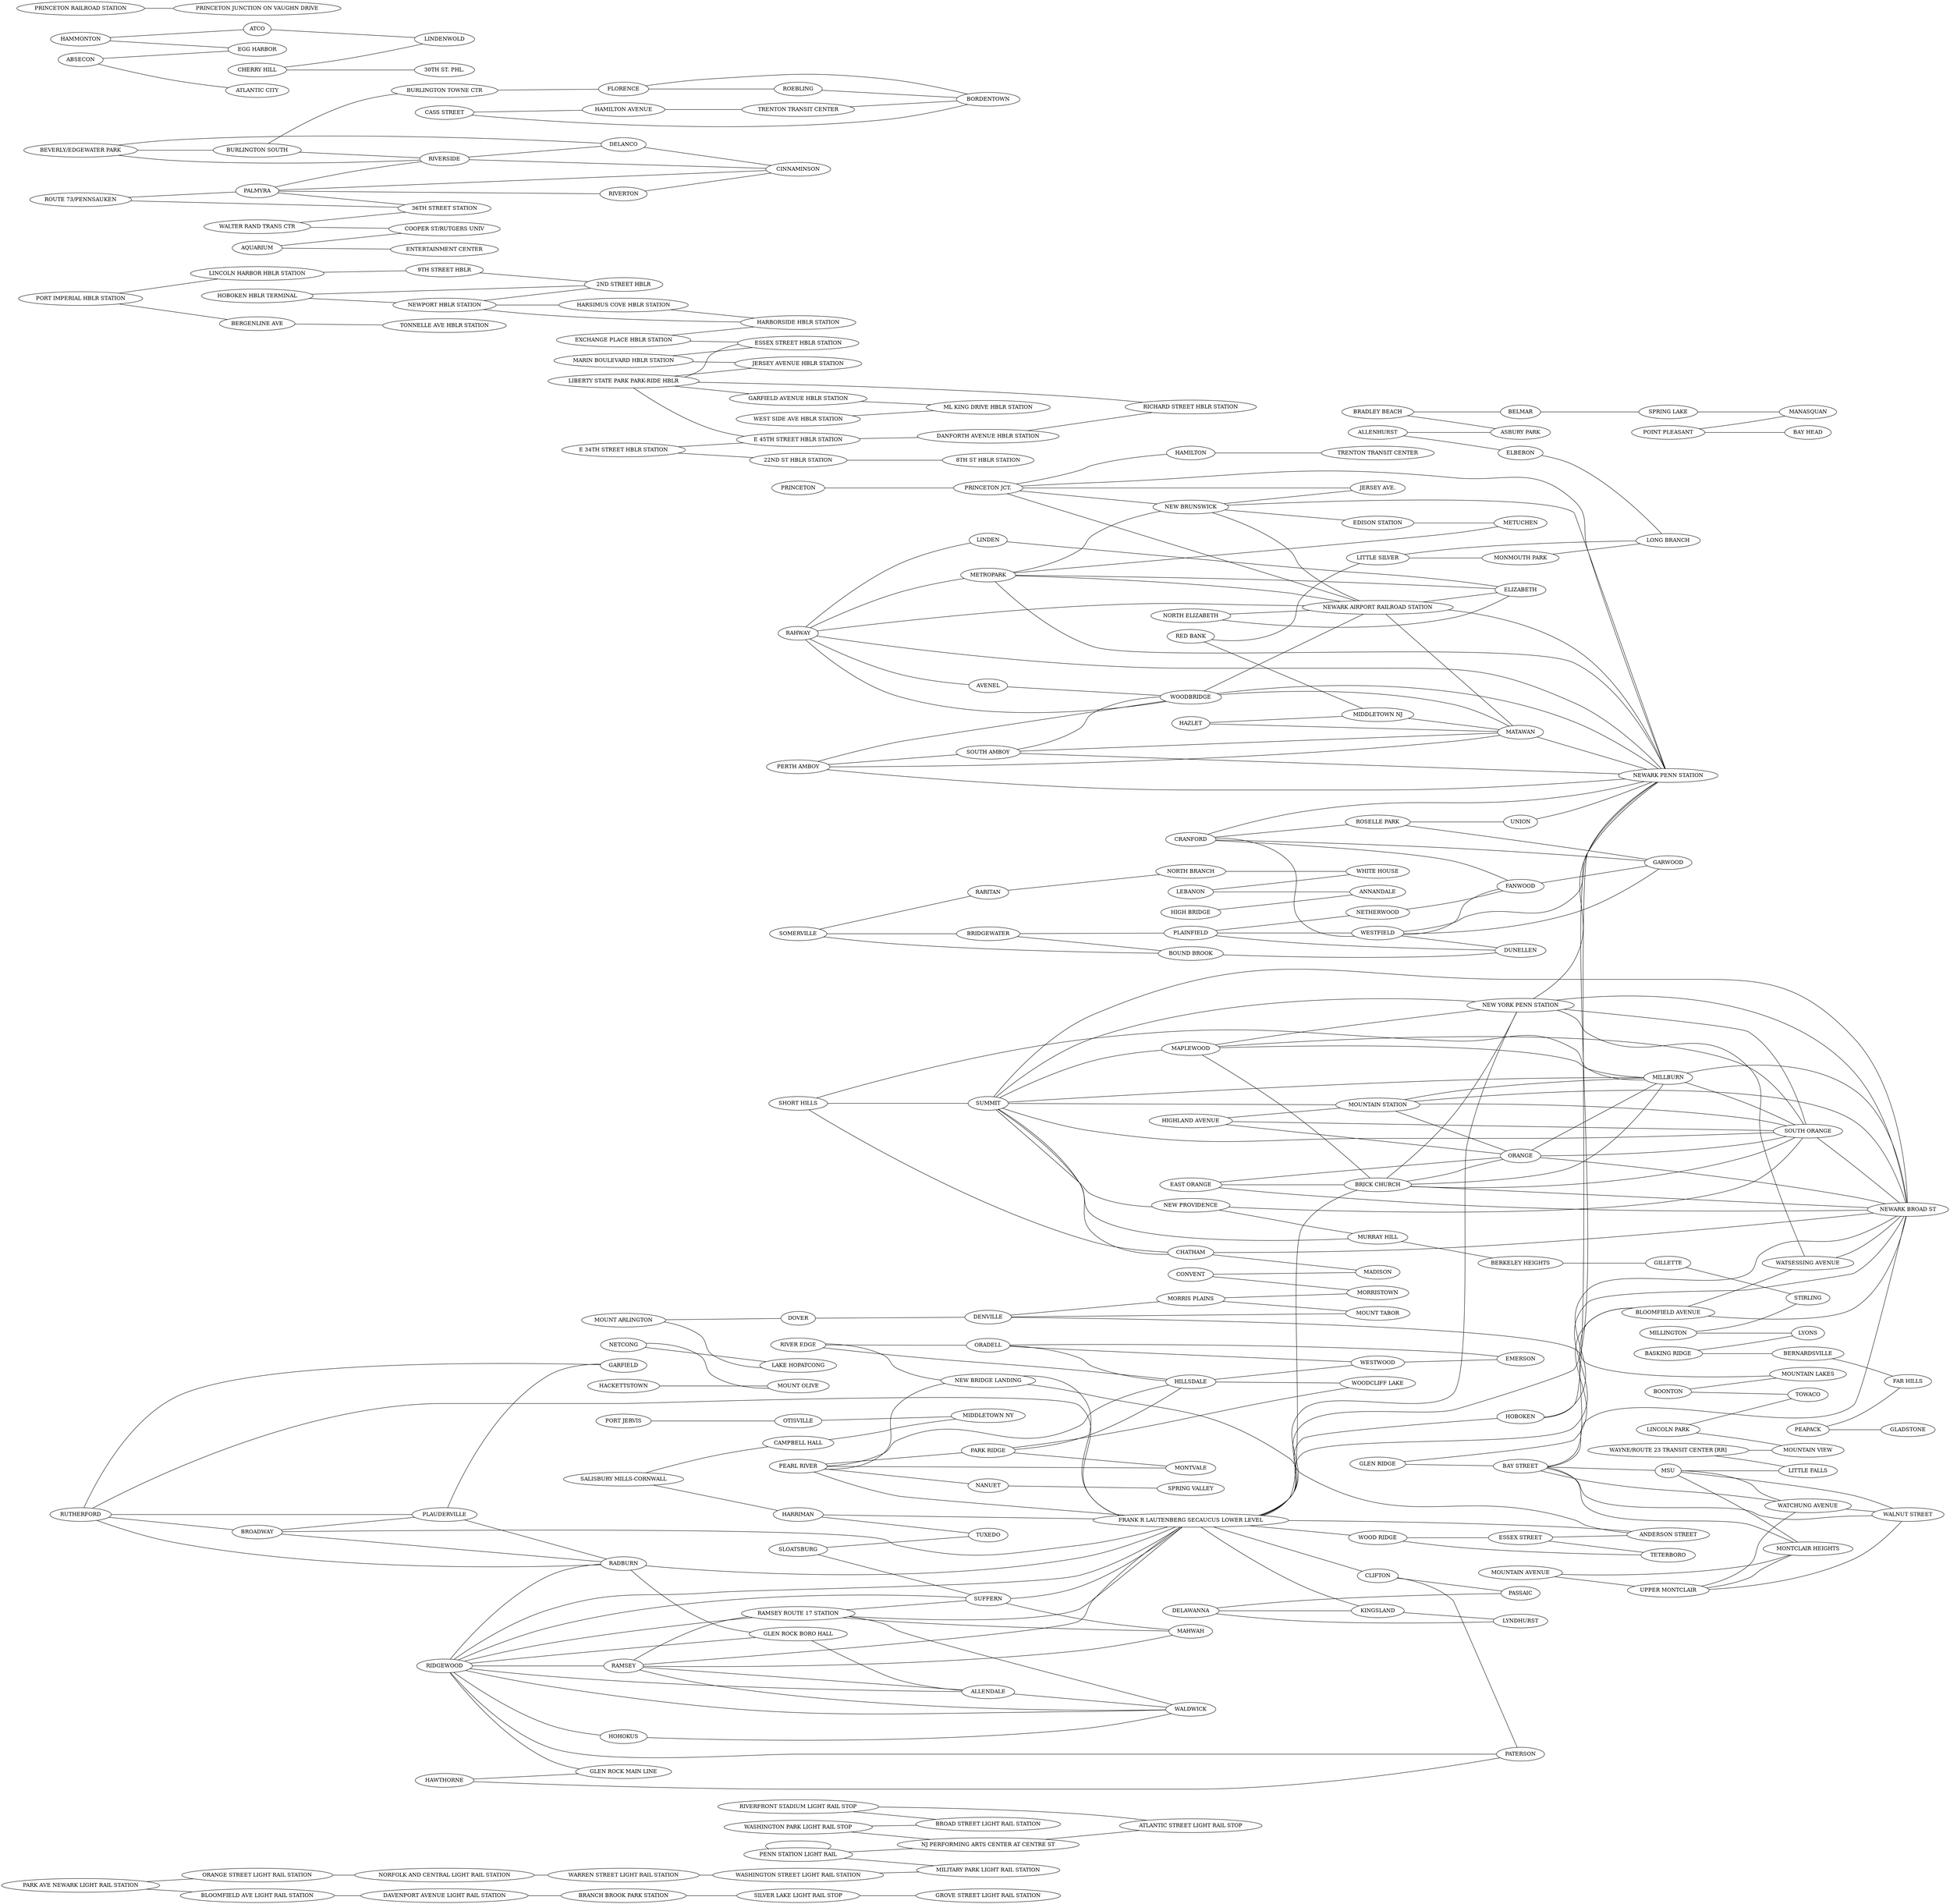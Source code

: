 graph
		"unix" {
			rankdir=LR;
	42545 [label="PENN STATION LIGHT RAIL"];
39134 [label="NJ PERFORMING ARTS CENTER AT CENTRE ST"];
42545--39134
42545 [label="PENN STATION LIGHT RAIL"];
42545 [label="PENN STATION LIGHT RAIL"];
42545--42545
42545 [label="PENN STATION LIGHT RAIL"];
6900 [label="MILITARY PARK LIGHT RAIL STATION"];
42545--6900
39472 [label="MOUNT ARLINGTON"];
35 [label="DOVER"];
39472--35
39472 [label="MOUNT ARLINGTON"];
67 [label="LAKE HOPATCONG"];
39472--67
6966 [label="PARK AVE NEWARK LIGHT RAIL STATION"];
14984 [label="BLOOMFIELD AVE LIGHT RAIL STATION"];
6966--14984
6966 [label="PARK AVE NEWARK LIGHT RAIL STATION"];
14986 [label="ORANGE STREET LIGHT RAIL STATION"];
6966--14986
132 [label="RIVER EDGE"];
62 [label="HILLSDALE"];
132--62
132 [label="RIVER EDGE"];
111 [label="ORADELL"];
132--111
132 [label="RIVER EDGE"];
110 [label="NEW BRIDGE LANDING"];
132--110
131 [label="RIDGEWOOD"];
151 [label="WALDWICK"];
131--151
131 [label="RIDGEWOOD"];
144 [label="SUFFERN"];
131--144
131 [label="RIDGEWOOD"];
51 [label="GLEN ROCK BORO HALL"];
131--51
131 [label="RIDGEWOOD"];
3 [label="ALLENDALE"];
131--3
131 [label="RIDGEWOOD"];
38417 [label="RAMSEY ROUTE 17 STATION"];
131--38417
131 [label="RIDGEWOOD"];
52 [label="GLEN ROCK MAIN LINE"];
131--52
131 [label="RIDGEWOOD"];
38174 [label="FRANK R LAUTENBERG SECAUCUS LOWER LEVEL"];
131--38174
131 [label="RIDGEWOOD"];
116 [label="PATERSON"];
131--116
131 [label="RIDGEWOOD"];
64 [label="HOHOKUS"];
131--64
131 [label="RIDGEWOOD"];
126 [label="RADBURN"];
131--126
131 [label="RIDGEWOOD"];
128 [label="RAMSEY"];
131--128
130 [label="RED BANK"];
73 [label="LITTLE SILVER"];
130--73
130 [label="RED BANK"];
85 [label="MIDDLETOWN NJ"];
130--85
137 [label="SLOATSBURG"];
144 [label="SUFFERN"];
137--144
137 [label="SLOATSBURG"];
149 [label="TUXEDO"];
137--149
136 [label="SHORT HILLS"];
27 [label="CHATHAM"];
136--27
136 [label="SHORT HILLS"];
87 [label="MILLBURN"];
136--87
136 [label="SHORT HILLS"];
145 [label="SUMMIT"];
136--145
135 [label="SALISBURY MILLS-CORNWALL"];
57 [label="HARRIMAN"];
135--57
135 [label="SALISBURY MILLS-CORNWALL"];
26 [label="CAMPBELL HALL"];
135--26
134 [label="RUTHERFORD"];
46 [label="GARFIELD"];
134--46
134 [label="RUTHERFORD"];
121 [label="PLAUDERVILLE"];
134--121
134 [label="RUTHERFORD"];
38174 [label="FRANK R LAUTENBERG SECAUCUS LOWER LEVEL"];
134--38174
134 [label="RUTHERFORD"];
126 [label="RADBURN"];
134--126
134 [label="RUTHERFORD"];
25 [label="BROADWAY"];
134--25
39348 [label="HOBOKEN HBLR TERMINAL"];
37378 [label="NEWPORT HBLR STATION"];
39348--37378
39348 [label="HOBOKEN HBLR TERMINAL"];
38441 [label="2ND STREET HBLR"];
39348--38441
138 [label="SOMERVILLE"];
24 [label="BRIDGEWATER"];
138--24
138 [label="SOMERVILLE"];
129 [label="RARITAN"];
138--129
138 [label="SOMERVILLE"];
21 [label="BOUND BROOK"];
138--21
24 [label="BRIDGEWATER"];
120 [label="PLAINFIELD"];
24--120
24 [label="BRIDGEWATER"];
21 [label="BOUND BROOK"];
24--21
25 [label="BROADWAY"];
121 [label="PLAUDERVILLE"];
25--121
25 [label="BROADWAY"];
38174 [label="FRANK R LAUTENBERG SECAUCUS LOWER LEVEL"];
25--38174
25 [label="BROADWAY"];
126 [label="RADBURN"];
25--126
38299 [label="BEVERLY/EDGEWATER PARK"];
38298 [label="BURLINGTON SOUTH"];
38299--38298
38299 [label="BEVERLY/EDGEWATER PARK"];
38301 [label="RIVERSIDE"];
38299--38301
38299 [label="BEVERLY/EDGEWATER PARK"];
38300 [label="DELANCO"];
38299--38300
38298 [label="BURLINGTON SOUTH"];
38301 [label="RIVERSIDE"];
38298--38301
38298 [label="BURLINGTON SOUTH"];
38297 [label="BURLINGTON TOWNE CTR"];
38298--38297
20 [label="BOONTON"];
147 [label="TOWACO"];
20--147
20 [label="BOONTON"];
96 [label="MOUNTAIN LAKES"];
20--96
14984 [label="BLOOMFIELD AVE LIGHT RAIL STATION"];
6907 [label="DAVENPORT AVENUE LIGHT RAIL STATION"];
14984--6907
22 [label="BRADLEY BEACH"];
8 [label="ASBURY PARK"];
22--8
22 [label="BRADLEY BEACH"];
15 [label="BELMAR"];
22--15
14986 [label="ORANGE STREET LIGHT RAIL STATION"];
6957 [label="NORFOLK AND CENTRAL LIGHT RAIL STATION"];
14986--6957
38293 [label="CASS STREET"];
38292 [label="HAMILTON AVENUE"];
38293--38292
38293 [label="CASS STREET"];
38294 [label="BORDENTOWN"];
38293--38294
38292 [label="HAMILTON AVENUE"];
38291 [label="TRENTON TRANSIT CENTER"];
38292--38291
38291 [label="TRENTON TRANSIT CENTER"];
38294 [label="BORDENTOWN"];
38291--38294
38297 [label="BURLINGTON TOWNE CTR"];
38296 [label="FLORENCE"];
38297--38296
38296 [label="FLORENCE"];
38295 [label="ROEBLING"];
38296--38295
38296 [label="FLORENCE"];
38294 [label="BORDENTOWN"];
38296--38294
38295 [label="ROEBLING"];
38294 [label="BORDENTOWN"];
38295--38294
4 [label="ALLENHURST"];
8 [label="ASBURY PARK"];
4--8
4 [label="ALLENHURST"];
40 [label="ELBERON"];
4--40
6957 [label="NORFOLK AND CENTRAL LIGHT RAIL STATION"];
6995 [label="WARREN STREET LIGHT RAIL STATION"];
6957--6995
119 [label="PERTH AMBOY"];
37169 [label="MATAWAN"];
119--37169
119 [label="PERTH AMBOY"];
139 [label="SOUTH AMBOY"];
119--139
119 [label="PERTH AMBOY"];
107 [label="NEWARK PENN STATION"];
119--107
119 [label="PERTH AMBOY"];
158 [label="WOODBRIDGE"];
119--158
6995 [label="WARREN STREET LIGHT RAIL STATION"];
6997 [label="WASHINGTON STREET LIGHT RAIL STATION"];
6995--6997
6997 [label="WASHINGTON STREET LIGHT RAIL STATION"];
6900 [label="MILITARY PARK LIGHT RAIL STATION"];
6997--6900
120 [label="PLAINFIELD"];
102 [label="NETHERWOOD"];
120--102
120 [label="PLAINFIELD"];
155 [label="WESTFIELD"];
120--155
120 [label="PLAINFIELD"];
36 [label="DUNELLEN"];
120--36
121 [label="PLAUDERVILLE"];
46 [label="GARFIELD"];
121--46
121 [label="PLAUDERVILLE"];
126 [label="RADBURN"];
121--126
122 [label="POINT PLEASANT"];
13 [label="BAY HEAD"];
122--13
122 [label="POINT PLEASANT"];
79 [label="MANASQUAN"];
122--79
123 [label="PORT JERVIS"];
113 [label="OTISVILLE"];
123--113
124 [label="PRINCETON"];
125 [label="PRINCETON JCT."];
124--125
125 [label="PRINCETON JCT."];
37953 [label="NEWARK AIRPORT RAILROAD STATION"];
125--37953
125 [label="PRINCETON JCT."];
32905 [label="HAMILTON"];
125--32905
125 [label="PRINCETON JCT."];
103 [label="NEW BRUNSWICK"];
125--103
125 [label="PRINCETON JCT."];
32906 [label="JERSEY AVE."];
125--32906
125 [label="PRINCETON JCT."];
107 [label="NEWARK PENN STATION"];
125--107
126 [label="RADBURN"];
51 [label="GLEN ROCK BORO HALL"];
126--51
126 [label="RADBURN"];
38174 [label="FRANK R LAUTENBERG SECAUCUS LOWER LEVEL"];
126--38174
127 [label="RAHWAY"];
11 [label="AVENEL"];
127--11
127 [label="RAHWAY"];
158 [label="WOODBRIDGE"];
127--158
127 [label="RAHWAY"];
37953 [label="NEWARK AIRPORT RAILROAD STATION"];
127--37953
127 [label="RAHWAY"];
70 [label="LINDEN"];
127--70
127 [label="RAHWAY"];
83 [label="METROPARK"];
127--83
127 [label="RAHWAY"];
107 [label="NEWARK PENN STATION"];
127--107
128 [label="RAMSEY"];
151 [label="WALDWICK"];
128--151
128 [label="RAMSEY"];
3 [label="ALLENDALE"];
128--3
128 [label="RAMSEY"];
38417 [label="RAMSEY ROUTE 17 STATION"];
128--38417
128 [label="RAMSEY"];
38174 [label="FRANK R LAUTENBERG SECAUCUS LOWER LEVEL"];
128--38174
128 [label="RAMSEY"];
78 [label="MAHWAH"];
128--78
129 [label="RARITAN"];
108 [label="NORTH BRANCH"];
129--108
118 [label="PEARL RIVER"];
38174 [label="FRANK R LAUTENBERG SECAUCUS LOWER LEVEL"];
118--38174
118 [label="PEARL RIVER"];
114 [label="PARK RIDGE"];
118--114
118 [label="PEARL RIVER"];
62 [label="HILLSDALE"];
118--62
118 [label="PEARL RIVER"];
110 [label="NEW BRIDGE LANDING"];
118--110
118 [label="PEARL RIVER"];
90 [label="MONTVALE"];
118--90
118 [label="PEARL RIVER"];
100 [label="NANUET"];
118--100
59 [label="HAZLET"];
37169 [label="MATAWAN"];
59--37169
59 [label="HAZLET"];
85 [label="MIDDLETOWN NJ"];
59--85
58 [label="HAWTHORNE"];
116 [label="PATERSON"];
58--116
58 [label="HAWTHORNE"];
52 [label="GLEN ROCK MAIN LINE"];
58--52
55 [label="HAMMONTON"];
9 [label="ATCO"];
55--9
55 [label="HAMMONTON"];
39 [label="EGG HARBOR"];
55--39
54 [label="HACKETTSTOWN"];
93 [label="MOUNT OLIVE"];
54--93
57 [label="HARRIMAN"];
38174 [label="FRANK R LAUTENBERG SECAUCUS LOWER LEVEL"];
57--38174
57 [label="HARRIMAN"];
149 [label="TUXEDO"];
57--149
51 [label="GLEN ROCK BORO HALL"];
3 [label="ALLENDALE"];
51--3
50 [label="GLEN RIDGE"];
19 [label="BLOOMFIELD AVENUE"];
50--19
50 [label="GLEN RIDGE"];
14 [label="BAY STREET"];
50--14
38417 [label="RAMSEY ROUTE 17 STATION"];
151 [label="WALDWICK"];
38417--151
38417 [label="RAMSEY ROUTE 17 STATION"];
144 [label="SUFFERN"];
38417--144
38417 [label="RAMSEY ROUTE 17 STATION"];
38174 [label="FRANK R LAUTENBERG SECAUCUS LOWER LEVEL"];
38417--38174
38417 [label="RAMSEY ROUTE 17 STATION"];
78 [label="MAHWAH"];
38417--78
145 [label="SUMMIT"];
27 [label="CHATHAM"];
145--27
145 [label="SUMMIT"];
140 [label="SOUTH ORANGE"];
145--140
145 [label="SUMMIT"];
99 [label="MURRAY HILL"];
145--99
145 [label="SUMMIT"];
97 [label="MOUNTAIN STATION"];
145--97
145 [label="SUMMIT"];
81 [label="MAPLEWOOD"];
145--81
145 [label="SUMMIT"];
106 [label="NEWARK BROAD ST"];
145--106
145 [label="SUMMIT"];
87 [label="MILLBURN"];
145--87
145 [label="SUMMIT"];
104 [label="NEW PROVIDENCE"];
145--104
145 [label="SUMMIT"];
105 [label="NEW YORK PENN STATION"];
145--105
9878 [label="PORT IMPERIAL HBLR STATION"];
17699 [label="LINCOLN HARBOR HBLR STATION"];
9878--17699
9878 [label="PORT IMPERIAL HBLR STATION"];
38578 [label="BERGENLINE AVE"];
9878--38578
144 [label="SUFFERN"];
38174 [label="FRANK R LAUTENBERG SECAUCUS LOWER LEVEL"];
144--38174
144 [label="SUFFERN"];
78 [label="MAHWAH"];
144--78
6907 [label="DAVENPORT AVENUE LIGHT RAIL STATION"];
26316 [label="BRANCH BROOK PARK STATION"];
6907--26316
114 [label="PARK RIDGE"];
159 [label="WOODCLIFF LAKE"];
114--159
114 [label="PARK RIDGE"];
90 [label="MONTVALE"];
114--90
114 [label="PARK RIDGE"];
62 [label="HILLSDALE"];
114--62
36998 [label="LIBERTY STATE PARK PARK-RIDE HBLR"];
36997 [label="JERSEY AVENUE HBLR STATION"];
36998--36997
36998 [label="LIBERTY STATE PARK PARK-RIDE HBLR"];
37004 [label="E 45TH STREET HBLR STATION"];
36998--37004
36998 [label="LIBERTY STATE PARK PARK-RIDE HBLR"];
36999 [label="GARFIELD AVENUE HBLR STATION"];
36998--36999
36998 [label="LIBERTY STATE PARK PARK-RIDE HBLR"];
37002 [label="RICHARD STREET HBLR STATION"];
36998--37002
36998 [label="LIBERTY STATE PARK PARK-RIDE HBLR"];
36995 [label="ESSEX STREET HBLR STATION"];
36998--36995
36999 [label="GARFIELD AVENUE HBLR STATION"];
37000 [label="ML KING DRIVE HBLR STATION"];
36999--37000
111 [label="ORADELL"];
62 [label="HILLSDALE"];
111--62
111 [label="ORADELL"];
42 [label="EMERSON"];
111--42
111 [label="ORADELL"];
156 [label="WESTWOOD"];
111--156
110 [label="NEW BRIDGE LANDING"];
38174 [label="FRANK R LAUTENBERG SECAUCUS LOWER LEVEL"];
110--38174
110 [label="NEW BRIDGE LANDING"];
5 [label="ANDERSON STREET"];
110--5
113 [label="OTISVILLE"];
86 [label="MIDDLETOWN NY"];
113--86
83 [label="METROPARK"];
41 [label="ELIZABETH"];
83--41
83 [label="METROPARK"];
37953 [label="NEWARK AIRPORT RAILROAD STATION"];
83--37953
83 [label="METROPARK"];
103 [label="NEW BRUNSWICK"];
83--103
83 [label="METROPARK"];
107 [label="NEWARK PENN STATION"];
83--107
83 [label="METROPARK"];
84 [label="METUCHEN"];
83--84
81 [label="MAPLEWOOD"];
23 [label="BRICK CHURCH"];
81--23
81 [label="MAPLEWOOD"];
87 [label="MILLBURN"];
81--87
81 [label="MAPLEWOOD"];
140 [label="SOUTH ORANGE"];
81--140
81 [label="MAPLEWOOD"];
105 [label="NEW YORK PENN STATION"];
81--105
36996 [label="MARIN BOULEVARD HBLR STATION"];
36997 [label="JERSEY AVENUE HBLR STATION"];
36996--36997
36996 [label="MARIN BOULEVARD HBLR STATION"];
36995 [label="ESSEX STREET HBLR STATION"];
36996--36995
36994 [label="EXCHANGE PLACE HBLR STATION"];
36995 [label="ESSEX STREET HBLR STATION"];
36994--36995
36994 [label="EXCHANGE PLACE HBLR STATION"];
37376 [label="HARBORSIDE HBLR STATION"];
36994--37376
117 [label="PEAPACK"];
45 [label="FAR HILLS"];
117--45
117 [label="PEAPACK"];
49 [label="GLADSTONE"];
117--49
39635 [label="WAYNE/ROUTE 23 TRANSIT CENTER [RR]"];
98 [label="MOUNTAIN VIEW"];
39635--98
39635 [label="WAYNE/ROUTE 23 TRANSIT CENTER [RR]"];
72 [label="LITTLE FALLS"];
39635--72
26316 [label="BRANCH BROOK PARK STATION"];
38064 [label="SILVER LAKE LIGHT RAIL STOP"];
26316--38064
3 [label="ALLENDALE"];
151 [label="WALDWICK"];
3--151
38578 [label="BERGENLINE AVE"];
38579 [label="TONNELLE AVE HBLR STATION"];
38578--38579
39132 [label="WASHINGTON PARK LIGHT RAIL STOP"];
39134 [label="NJ PERFORMING ARTS CENTER AT CENTRE ST"];
39132--39134
39132 [label="WASHINGTON PARK LIGHT RAIL STOP"];
39130 [label="BROAD STREET LIGHT RAIL STATION"];
39132--39130
26 [label="CAMPBELL HALL"];
86 [label="MIDDLETOWN NY"];
26--86
108 [label="NORTH BRANCH"];
157 [label="WHITE HOUSE"];
108--157
27 [label="CHATHAM"];
77 [label="MADISON"];
27--77
27 [label="CHATHAM"];
106 [label="NEWARK BROAD ST"];
27--106
102 [label="NETHERWOOD"];
44 [label="FANWOOD"];
102--44
103 [label="NEW BRUNSWICK"];
38 [label="EDISON STATION"];
103--38
103 [label="NEW BRUNSWICK"];
37953 [label="NEWARK AIRPORT RAILROAD STATION"];
103--37953
103 [label="NEW BRUNSWICK"];
32906 [label="JERSEY AVE."];
103--32906
103 [label="NEW BRUNSWICK"];
107 [label="NEWARK PENN STATION"];
103--107
100 [label="NANUET"];
142 [label="SPRING VALLEY"];
100--142
101 [label="NETCONG"];
93 [label="MOUNT OLIVE"];
101--93
101 [label="NETCONG"];
67 [label="LAKE HOPATCONG"];
101--67
38064 [label="SILVER LAKE LIGHT RAIL STOP"];
38065 [label="GROVE STREET LIGHT RAIL STATION"];
38064--38065
104 [label="NEW PROVIDENCE"];
99 [label="MURRAY HILL"];
104--99
104 [label="NEW PROVIDENCE"];
140 [label="SOUTH ORANGE"];
104--140
21 [label="BOUND BROOK"];
36 [label="DUNELLEN"];
21--36
37378 [label="NEWPORT HBLR STATION"];
37376 [label="HARBORSIDE HBLR STATION"];
37378--37376
37378 [label="NEWPORT HBLR STATION"];
37377 [label="HARSIMUS COVE HBLR STATION"];
37378--37377
37378 [label="NEWPORT HBLR STATION"];
38441 [label="2ND STREET HBLR"];
37378--38441
139 [label="SOUTH AMBOY"];
158 [label="WOODBRIDGE"];
139--158
139 [label="SOUTH AMBOY"];
107 [label="NEWARK PENN STATION"];
139--107
139 [label="SOUTH AMBOY"];
37169 [label="MATAWAN"];
139--37169
38 [label="EDISON STATION"];
84 [label="METUCHEN"];
38--84
33 [label="DELAWANNA"];
115 [label="PASSAIC"];
33--115
33 [label="DELAWANNA"];
75 [label="LYNDHURST"];
33--75
33 [label="DELAWANNA"];
66 [label="KINGSLAND"];
33--66
32 [label="CRANFORD"];
47 [label="GARWOOD"];
32--47
32 [label="CRANFORD"];
31 [label="ROSELLE PARK"];
32--31
32 [label="CRANFORD"];
155 [label="WESTFIELD"];
32--155
32 [label="CRANFORD"];
107 [label="NEWARK PENN STATION"];
32--107
32 [label="CRANFORD"];
44 [label="FANWOOD"];
32--44
31 [label="ROSELLE PARK"];
38105 [label="UNION"];
31--38105
31 [label="ROSELLE PARK"];
47 [label="GARWOOD"];
31--47
30 [label="CONVENT"];
77 [label="MADISON"];
30--77
30 [label="CONVENT"];
92 [label="MORRISTOWN"];
30--92
37 [label="EAST ORANGE"];
23 [label="BRICK CHURCH"];
37--23
37 [label="EAST ORANGE"];
106 [label="NEWARK BROAD ST"];
37--106
37 [label="EAST ORANGE"];
112 [label="ORANGE"];
37--112
38174 [label="FRANK R LAUTENBERG SECAUCUS LOWER LEVEL"];
66 [label="KINGSLAND"];
38174--66
38174 [label="FRANK R LAUTENBERG SECAUCUS LOWER LEVEL"];
23 [label="BRICK CHURCH"];
38174--23
38174 [label="FRANK R LAUTENBERG SECAUCUS LOWER LEVEL"];
160 [label="WOOD RIDGE"];
38174--160
38174 [label="FRANK R LAUTENBERG SECAUCUS LOWER LEVEL"];
29 [label="CLIFTON"];
38174--29
38174 [label="FRANK R LAUTENBERG SECAUCUS LOWER LEVEL"];
107 [label="NEWARK PENN STATION"];
38174--107
38174 [label="FRANK R LAUTENBERG SECAUCUS LOWER LEVEL"];
63 [label="HOBOKEN"];
38174--63
38174 [label="FRANK R LAUTENBERG SECAUCUS LOWER LEVEL"];
5 [label="ANDERSON STREET"];
38174--5
38174 [label="FRANK R LAUTENBERG SECAUCUS LOWER LEVEL"];
106 [label="NEWARK BROAD ST"];
38174--106
38174 [label="FRANK R LAUTENBERG SECAUCUS LOWER LEVEL"];
105 [label="NEW YORK PENN STATION"];
38174--105
35 [label="DOVER"];
34 [label="DENVILLE"];
35--34
34 [label="DENVILLE"];
91 [label="MORRIS PLAINS"];
34--91
34 [label="DENVILLE"];
94 [label="MOUNT TABOR"];
34--94
34 [label="DENVILLE"];
96 [label="MOUNTAIN LAKES"];
34--96
38305 [label="ROUTE 73/PENNSAUKEN"];
38304 [label="PALMYRA"];
38305--38304
38305 [label="ROUTE 73/PENNSAUKEN"];
38306 [label="36TH STREET STATION"];
38305--38306
38304 [label="PALMYRA"];
38306 [label="36TH STREET STATION"];
38304--38306
38304 [label="PALMYRA"];
38301 [label="RIVERSIDE"];
38304--38301
38304 [label="PALMYRA"];
38303 [label="RIVERTON"];
38304--38303
38304 [label="PALMYRA"];
38302 [label="CINNAMINSON"];
38304--38302
38307 [label="WALTER RAND TRANS CTR"];
38306 [label="36TH STREET STATION"];
38307--38306
38307 [label="WALTER RAND TRANS CTR"];
38308 [label="COOPER ST/RUTGERS UNIV"];
38307--38308
109 [label="NORTH ELIZABETH"];
37953 [label="NEWARK AIRPORT RAILROAD STATION"];
109--37953
109 [label="NORTH ELIZABETH"];
41 [label="ELIZABETH"];
109--41
38301 [label="RIVERSIDE"];
38300 [label="DELANCO"];
38301--38300
38301 [label="RIVERSIDE"];
38302 [label="CINNAMINSON"];
38301--38302
38300 [label="DELANCO"];
38302 [label="CINNAMINSON"];
38300--38302
38303 [label="RIVERTON"];
38302 [label="CINNAMINSON"];
38303--38302
160 [label="WOOD RIDGE"];
146 [label="TETERBORO"];
160--146
160 [label="WOOD RIDGE"];
43 [label="ESSEX STREET"];
160--43
73 [label="LITTLE SILVER"];
31696 [label="MONMOUTH PARK"];
73--31696
73 [label="LITTLE SILVER"];
74 [label="LONG BRANCH"];
73--74
38309 [label="AQUARIUM"];
38308 [label="COOPER ST/RUTGERS UNIV"];
38309--38308
38309 [label="AQUARIUM"];
38310 [label="ENTERTAINMENT CENTER"];
38309--38310
28 [label="CHERRY HILL"];
1 [label="30TH ST. PHL."];
28--1
28 [label="CHERRY HILL"];
71 [label="LINDENWOLD"];
28--71
29 [label="CLIFTON"];
115 [label="PASSAIC"];
29--115
29 [label="CLIFTON"];
116 [label="PATERSON"];
29--116
60 [label="HIGH BRIDGE"];
6 [label="ANNANDALE"];
60--6
61 [label="HIGHLAND AVENUE"];
97 [label="MOUNTAIN STATION"];
61--97
61 [label="HIGHLAND AVENUE"];
140 [label="SOUTH ORANGE"];
61--140
61 [label="HIGHLAND AVENUE"];
112 [label="ORANGE"];
61--112
62 [label="HILLSDALE"];
156 [label="WESTWOOD"];
62--156
62 [label="HILLSDALE"];
159 [label="WOODCLIFF LAKE"];
62--159
63 [label="HOBOKEN"];
106 [label="NEWARK BROAD ST"];
63--106
63 [label="HOBOKEN"];
107 [label="NEWARK PENN STATION"];
63--107
64 [label="HOHOKUS"];
151 [label="WALDWICK"];
64--151
66 [label="KINGSLAND"];
75 [label="LYNDHURST"];
66--75
68 [label="LEBANON"];
157 [label="WHITE HOUSE"];
68--157
68 [label="LEBANON"];
6 [label="ANNANDALE"];
68--6
69 [label="LINCOLN PARK"];
98 [label="MOUNTAIN VIEW"];
69--98
69 [label="LINCOLN PARK"];
147 [label="TOWACO"];
69--147
23 [label="BRICK CHURCH"];
140 [label="SOUTH ORANGE"];
23--140
23 [label="BRICK CHURCH"];
112 [label="ORANGE"];
23--112
23 [label="BRICK CHURCH"];
106 [label="NEWARK BROAD ST"];
23--106
23 [label="BRICK CHURCH"];
87 [label="MILLBURN"];
23--87
23 [label="BRICK CHURCH"];
105 [label="NEW YORK PENN STATION"];
23--105
37005 [label="E 34TH STREET HBLR STATION"];
37004 [label="E 45TH STREET HBLR STATION"];
37005--37004
37005 [label="E 34TH STREET HBLR STATION"];
38229 [label="22ND ST HBLR STATION"];
37005--38229
37004 [label="E 45TH STREET HBLR STATION"];
37003 [label="DANFORTH AVENUE HBLR STATION"];
37004--37003
37003 [label="DANFORTH AVENUE HBLR STATION"];
37002 [label="RICHARD STREET HBLR STATION"];
37003--37002
37001 [label="WEST SIDE AVE HBLR STATION"];
37000 [label="ML KING DRIVE HBLR STATION"];
37001--37000
2 [label="ABSECON"];
10 [label="ATLANTIC CITY"];
2--10
2 [label="ABSECON"];
39 [label="EGG HARBOR"];
2--39
105 [label="NEW YORK PENN STATION"];
154 [label="WATSESSING AVENUE"];
105--154
105 [label="NEW YORK PENN STATION"];
140 [label="SOUTH ORANGE"];
105--140
105 [label="NEW YORK PENN STATION"];
106 [label="NEWARK BROAD ST"];
105--106
105 [label="NEW YORK PENN STATION"];
107 [label="NEWARK PENN STATION"];
105--107
99 [label="MURRAY HILL"];
17 [label="BERKELEY HEIGHTS"];
99--17
91 [label="MORRIS PLAINS"];
92 [label="MORRISTOWN"];
91--92
91 [label="MORRIS PLAINS"];
94 [label="MOUNT TABOR"];
91--94
95 [label="MOUNTAIN AVENUE"];
150 [label="UPPER MONTCLAIR"];
95--150
95 [label="MOUNTAIN AVENUE"];
89 [label="MONTCLAIR HEIGHTS"];
95--89
97 [label="MOUNTAIN STATION"];
140 [label="SOUTH ORANGE"];
97--140
97 [label="MOUNTAIN STATION"];
112 [label="ORANGE"];
97--112
97 [label="MOUNTAIN STATION"];
106 [label="NEWARK BROAD ST"];
97--106
97 [label="MOUNTAIN STATION"];
87 [label="MILLBURN"];
97--87
11 [label="AVENEL"];
158 [label="WOODBRIDGE"];
11--158
12 [label="BASKING RIDGE"];
76 [label="LYONS"];
12--76
12 [label="BASKING RIDGE"];
18 [label="BERNARDSVILLE"];
12--18
15 [label="BELMAR"];
141 [label="SPRING LAKE"];
15--141
14 [label="BAY STREET"];
153 [label="WATCHUNG AVENUE"];
14--153
14 [label="BAY STREET"];
152 [label="WALNUT STREET"];
14--152
14 [label="BAY STREET"];
19 [label="BLOOMFIELD AVENUE"];
14--19
14 [label="BAY STREET"];
89 [label="MONTCLAIR HEIGHTS"];
14--89
14 [label="BAY STREET"];
38081 [label="MSU"];
14--38081
14 [label="BAY STREET"];
106 [label="NEWARK BROAD ST"];
14--106
17 [label="BERKELEY HEIGHTS"];
48 [label="GILLETTE"];
17--48
19 [label="BLOOMFIELD AVENUE"];
154 [label="WATSESSING AVENUE"];
19--154
19 [label="BLOOMFIELD AVENUE"];
106 [label="NEWARK BROAD ST"];
19--106
18 [label="BERNARDSVILLE"];
45 [label="FAR HILLS"];
18--45
88 [label="MILLINGTON"];
76 [label="LYONS"];
88--76
88 [label="MILLINGTON"];
143 [label="STIRLING"];
88--143
39134 [label="NJ PERFORMING ARTS CENTER AT CENTRE ST"];
39133 [label="ATLANTIC STREET LIGHT RAIL STOP"];
39134--39133
39131 [label="RIVERFRONT STADIUM LIGHT RAIL STOP"];
39130 [label="BROAD STREET LIGHT RAIL STATION"];
39131--39130
39131 [label="RIVERFRONT STADIUM LIGHT RAIL STOP"];
39133 [label="ATLANTIC STREET LIGHT RAIL STOP"];
39131--39133
38081 [label="MSU"];
153 [label="WATCHUNG AVENUE"];
38081--153
38081 [label="MSU"];
152 [label="WALNUT STREET"];
38081--152
38081 [label="MSU"];
89 [label="MONTCLAIR HEIGHTS"];
38081--89
38081 [label="MSU"];
72 [label="LITTLE FALLS"];
38081--72
32905 [label="HAMILTON"];
148 [label="TRENTON TRANSIT CENTER"];
32905--148
41586 [label="PRINCETON RAILROAD STATION"];
24070 [label="PRINCETON JUNCTION ON VAUGHN DRIVE"];
41586--24070
150 [label="UPPER MONTCLAIR"];
153 [label="WATCHUNG AVENUE"];
150--153
150 [label="UPPER MONTCLAIR"];
89 [label="MONTCLAIR HEIGHTS"];
150--89
150 [label="UPPER MONTCLAIR"];
152 [label="WALNUT STREET"];
150--152
153 [label="WATCHUNG AVENUE"];
152 [label="WALNUT STREET"];
153--152
155 [label="WESTFIELD"];
44 [label="FANWOOD"];
155--44
155 [label="WESTFIELD"];
36 [label="DUNELLEN"];
155--36
155 [label="WESTFIELD"];
47 [label="GARWOOD"];
155--47
155 [label="WESTFIELD"];
107 [label="NEWARK PENN STATION"];
155--107
154 [label="WATSESSING AVENUE"];
106 [label="NEWARK BROAD ST"];
154--106
156 [label="WESTWOOD"];
42 [label="EMERSON"];
156--42
158 [label="WOODBRIDGE"];
37169 [label="MATAWAN"];
158--37169
158 [label="WOODBRIDGE"];
37953 [label="NEWARK AIRPORT RAILROAD STATION"];
158--37953
158 [label="WOODBRIDGE"];
107 [label="NEWARK PENN STATION"];
158--107
112 [label="ORANGE"];
140 [label="SOUTH ORANGE"];
112--140
112 [label="ORANGE"];
106 [label="NEWARK BROAD ST"];
112--106
112 [label="ORANGE"];
87 [label="MILLBURN"];
112--87
17699 [label="LINCOLN HARBOR HBLR STATION"];
38442 [label="9TH STREET HBLR"];
17699--38442
38442 [label="9TH STREET HBLR"];
38441 [label="2ND STREET HBLR"];
38442--38441
48 [label="GILLETTE"];
143 [label="STIRLING"];
48--143
44 [label="FANWOOD"];
47 [label="GARWOOD"];
44--47
43 [label="ESSEX STREET"];
146 [label="TETERBORO"];
43--146
43 [label="ESSEX STREET"];
5 [label="ANDERSON STREET"];
43--5
40 [label="ELBERON"];
74 [label="LONG BRANCH"];
40--74
87 [label="MILLBURN"];
140 [label="SOUTH ORANGE"];
87--140
87 [label="MILLBURN"];
106 [label="NEWARK BROAD ST"];
87--106
37953 [label="NEWARK AIRPORT RAILROAD STATION"];
37169 [label="MATAWAN"];
37953--37169
37953 [label="NEWARK AIRPORT RAILROAD STATION"];
41 [label="ELIZABETH"];
37953--41
37953 [label="NEWARK AIRPORT RAILROAD STATION"];
107 [label="NEWARK PENN STATION"];
37953--107
9 [label="ATCO"];
71 [label="LINDENWOLD"];
9--71
85 [label="MIDDLETOWN NJ"];
37169 [label="MATAWAN"];
85--37169
140 [label="SOUTH ORANGE"];
106 [label="NEWARK BROAD ST"];
140--106
141 [label="SPRING LAKE"];
79 [label="MANASQUAN"];
141--79
31696 [label="MONMOUTH PARK"];
74 [label="LONG BRANCH"];
31696--74
70 [label="LINDEN"];
41 [label="ELIZABETH"];
70--41
38105 [label="UNION"];
107 [label="NEWARK PENN STATION"];
38105--107
37377 [label="HARSIMUS COVE HBLR STATION"];
37376 [label="HARBORSIDE HBLR STATION"];
37377--37376
37169 [label="MATAWAN"];
107 [label="NEWARK PENN STATION"];
37169--107
38229 [label="22ND ST HBLR STATION"];
42673 [label="8TH ST HBLR STATION"];
38229--42673

	}